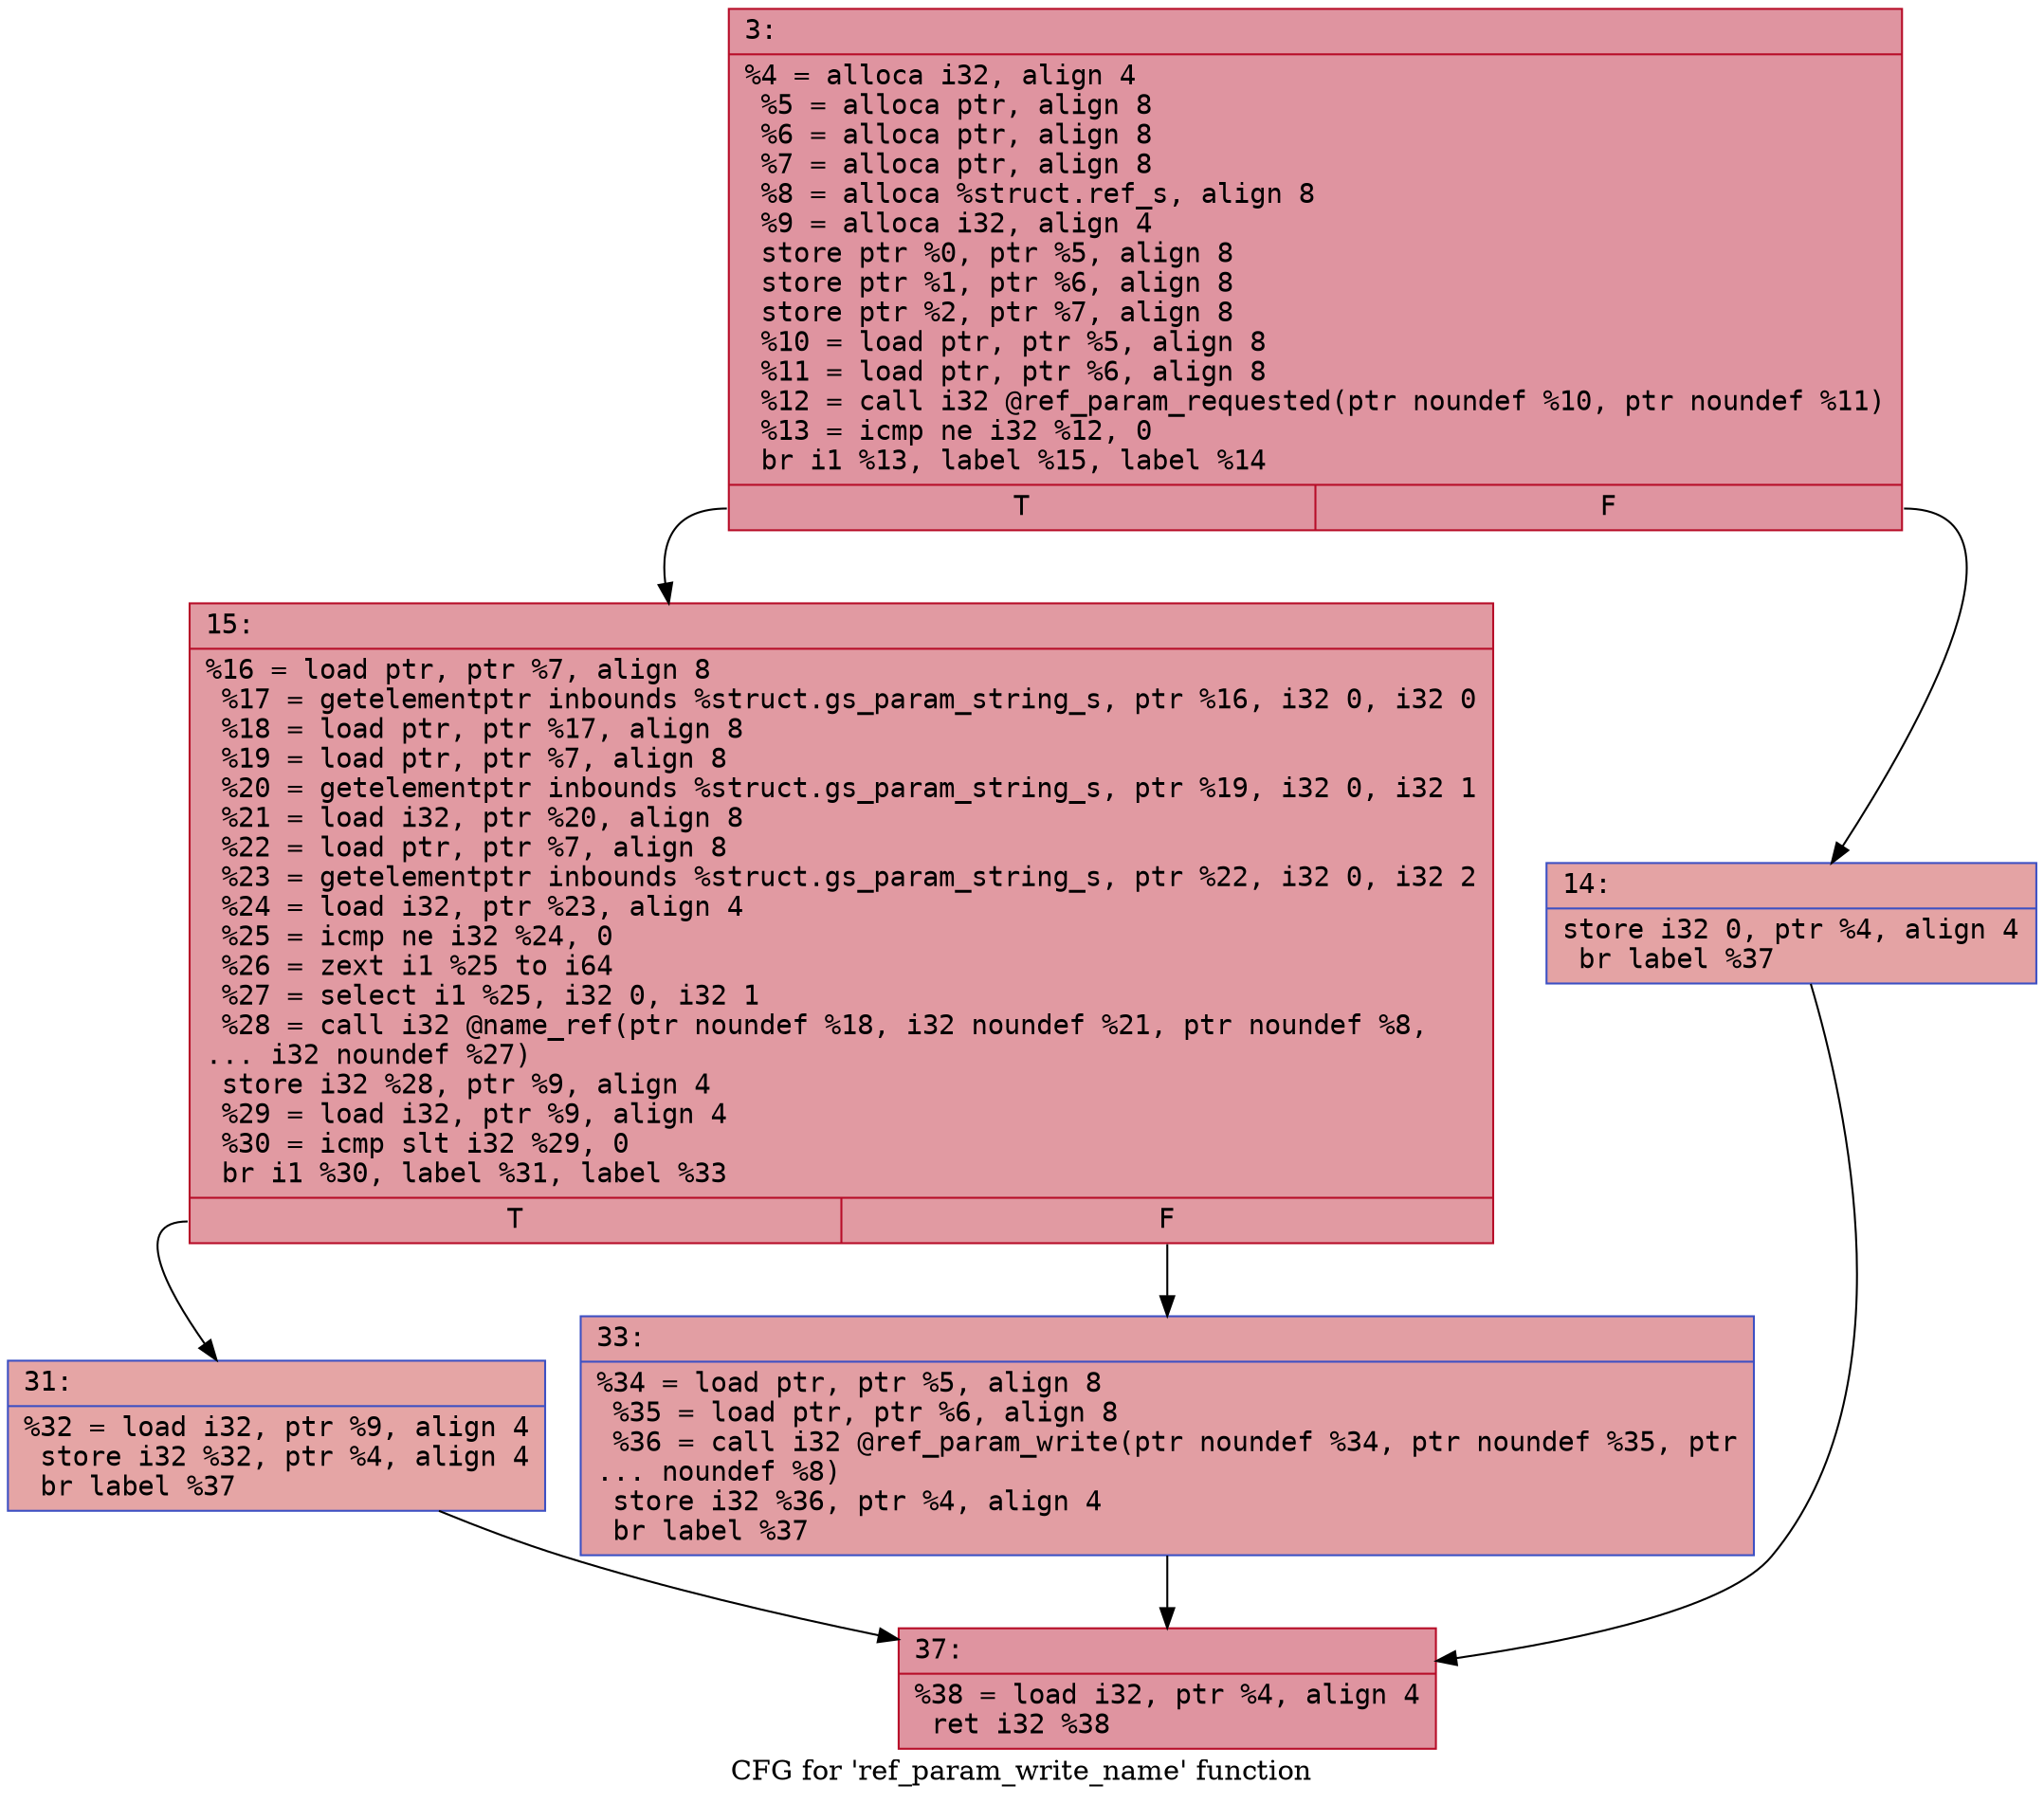 digraph "CFG for 'ref_param_write_name' function" {
	label="CFG for 'ref_param_write_name' function";

	Node0x6000017afb10 [shape=record,color="#b70d28ff", style=filled, fillcolor="#b70d2870" fontname="Courier",label="{3:\l|  %4 = alloca i32, align 4\l  %5 = alloca ptr, align 8\l  %6 = alloca ptr, align 8\l  %7 = alloca ptr, align 8\l  %8 = alloca %struct.ref_s, align 8\l  %9 = alloca i32, align 4\l  store ptr %0, ptr %5, align 8\l  store ptr %1, ptr %6, align 8\l  store ptr %2, ptr %7, align 8\l  %10 = load ptr, ptr %5, align 8\l  %11 = load ptr, ptr %6, align 8\l  %12 = call i32 @ref_param_requested(ptr noundef %10, ptr noundef %11)\l  %13 = icmp ne i32 %12, 0\l  br i1 %13, label %15, label %14\l|{<s0>T|<s1>F}}"];
	Node0x6000017afb10:s0 -> Node0x6000017afbb0[tooltip="3 -> 15\nProbability 62.50%" ];
	Node0x6000017afb10:s1 -> Node0x6000017afb60[tooltip="3 -> 14\nProbability 37.50%" ];
	Node0x6000017afb60 [shape=record,color="#3d50c3ff", style=filled, fillcolor="#c32e3170" fontname="Courier",label="{14:\l|  store i32 0, ptr %4, align 4\l  br label %37\l}"];
	Node0x6000017afb60 -> Node0x6000017afca0[tooltip="14 -> 37\nProbability 100.00%" ];
	Node0x6000017afbb0 [shape=record,color="#b70d28ff", style=filled, fillcolor="#bb1b2c70" fontname="Courier",label="{15:\l|  %16 = load ptr, ptr %7, align 8\l  %17 = getelementptr inbounds %struct.gs_param_string_s, ptr %16, i32 0, i32 0\l  %18 = load ptr, ptr %17, align 8\l  %19 = load ptr, ptr %7, align 8\l  %20 = getelementptr inbounds %struct.gs_param_string_s, ptr %19, i32 0, i32 1\l  %21 = load i32, ptr %20, align 8\l  %22 = load ptr, ptr %7, align 8\l  %23 = getelementptr inbounds %struct.gs_param_string_s, ptr %22, i32 0, i32 2\l  %24 = load i32, ptr %23, align 4\l  %25 = icmp ne i32 %24, 0\l  %26 = zext i1 %25 to i64\l  %27 = select i1 %25, i32 0, i32 1\l  %28 = call i32 @name_ref(ptr noundef %18, i32 noundef %21, ptr noundef %8,\l... i32 noundef %27)\l  store i32 %28, ptr %9, align 4\l  %29 = load i32, ptr %9, align 4\l  %30 = icmp slt i32 %29, 0\l  br i1 %30, label %31, label %33\l|{<s0>T|<s1>F}}"];
	Node0x6000017afbb0:s0 -> Node0x6000017afc00[tooltip="15 -> 31\nProbability 37.50%" ];
	Node0x6000017afbb0:s1 -> Node0x6000017afc50[tooltip="15 -> 33\nProbability 62.50%" ];
	Node0x6000017afc00 [shape=record,color="#3d50c3ff", style=filled, fillcolor="#c5333470" fontname="Courier",label="{31:\l|  %32 = load i32, ptr %9, align 4\l  store i32 %32, ptr %4, align 4\l  br label %37\l}"];
	Node0x6000017afc00 -> Node0x6000017afca0[tooltip="31 -> 37\nProbability 100.00%" ];
	Node0x6000017afc50 [shape=record,color="#3d50c3ff", style=filled, fillcolor="#be242e70" fontname="Courier",label="{33:\l|  %34 = load ptr, ptr %5, align 8\l  %35 = load ptr, ptr %6, align 8\l  %36 = call i32 @ref_param_write(ptr noundef %34, ptr noundef %35, ptr\l... noundef %8)\l  store i32 %36, ptr %4, align 4\l  br label %37\l}"];
	Node0x6000017afc50 -> Node0x6000017afca0[tooltip="33 -> 37\nProbability 100.00%" ];
	Node0x6000017afca0 [shape=record,color="#b70d28ff", style=filled, fillcolor="#b70d2870" fontname="Courier",label="{37:\l|  %38 = load i32, ptr %4, align 4\l  ret i32 %38\l}"];
}
